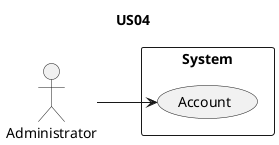 @startuml
title US04
left to right direction
actor Administrator
rectangle System {
usecase "Account" as UC1
}
 Administrator-->UC1


@enduml